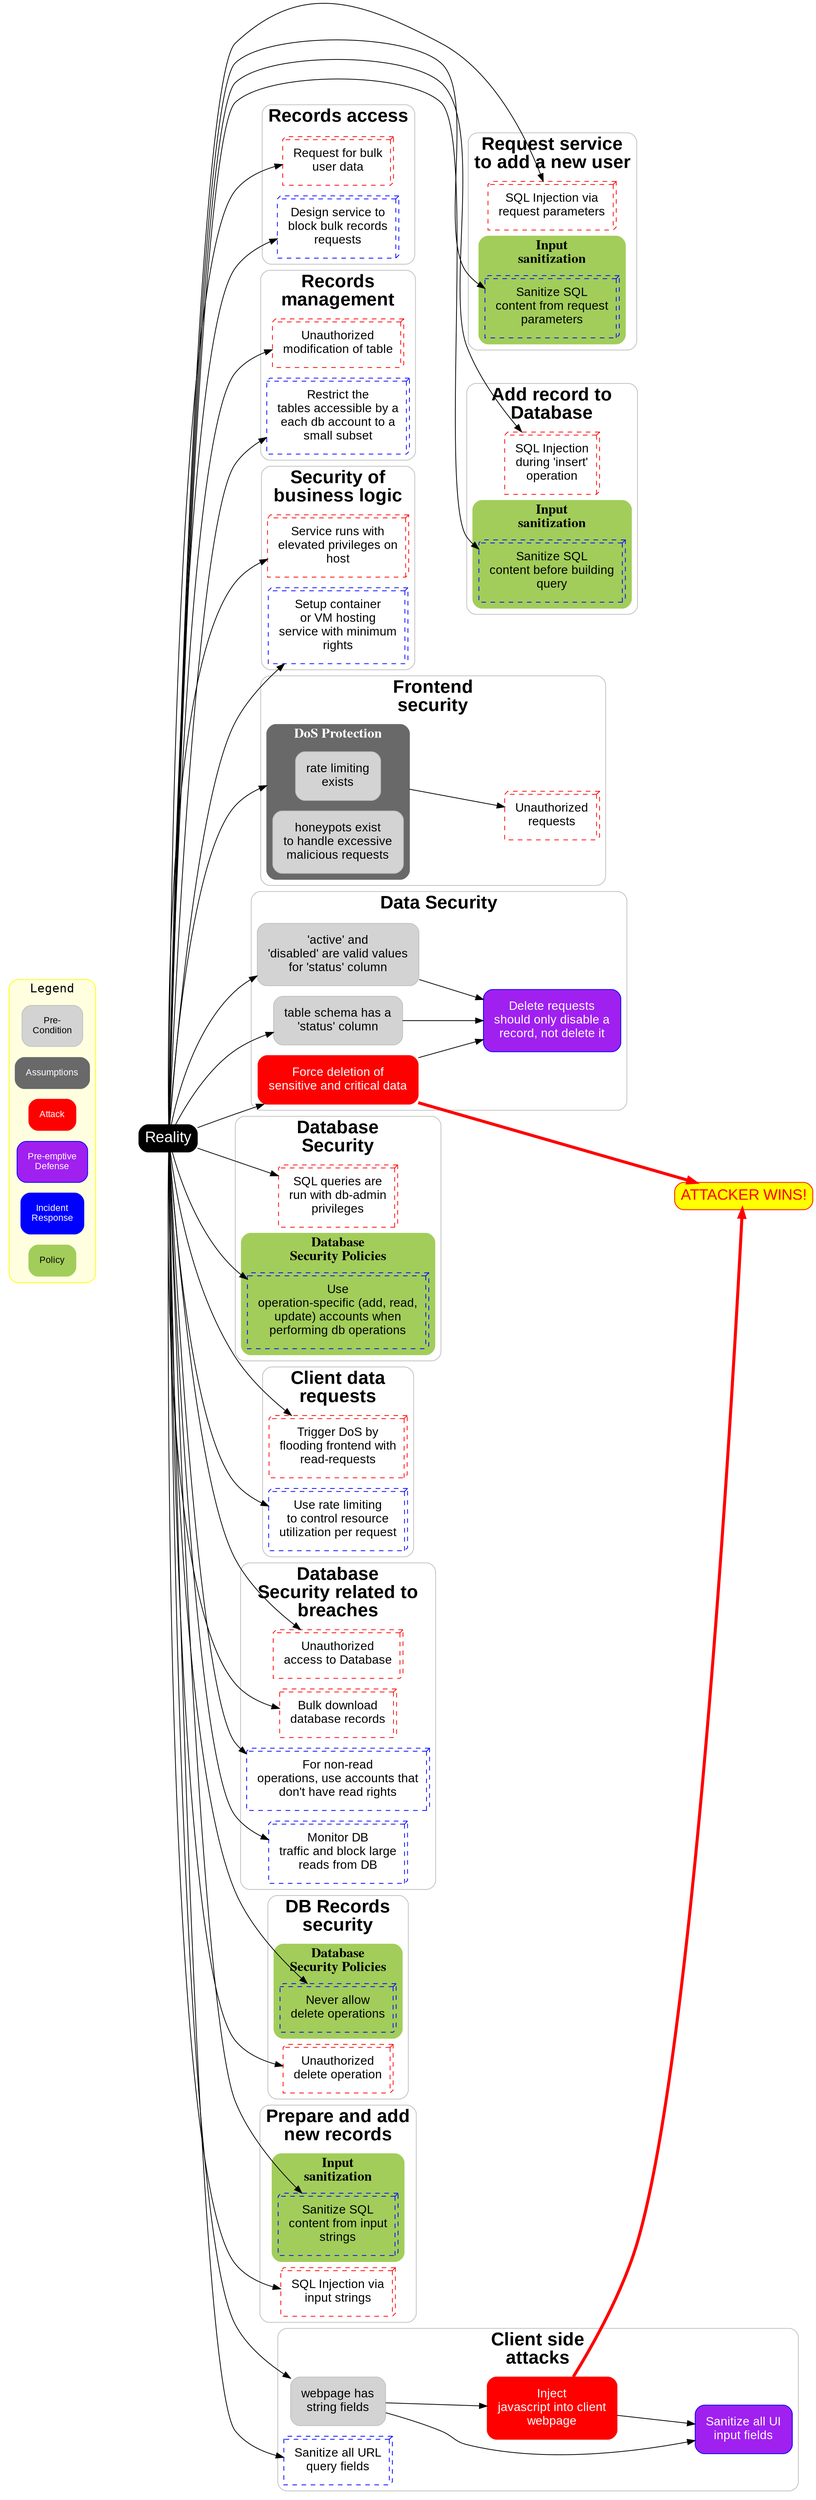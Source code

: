 digraph "top" {
  // Base Styling
  compound=true
  graph[style="filled, rounded" rankdir="LR" splines="true" overlap="false" nodesep="0.2" ranksep="0.9"];

  // Start and end nodes
  reality[ label="Reality"  fontname="Arial"  fontsize="20"  fontcolor="white"  fillcolor="black"  color="black"  shape="box"  style="filled, rounded" ]
  attacker_wins[ label="ATTACKER WINS!"  fontname="Arial"  fontsize="20"  fontcolor="red"  fillcolor="yellow"  color="red"  shape="box"  style="filled, rounded" ]
  subgraph cluster_Request_service_to_add_a_new_user {
    label=<<B>Request service<br></br>to add a new user</B>>
    graph[style="filled, rounded" rankdir="LR" splines="true" overlap="false" nodesep="0.2" ranksep="0.9" fontname="Arial"  fontsize="24"  fontcolor="black"  fillcolor="transparent"  color="gray" ];
    subgraph cluster_Input_sanitization {
      label=<<B>Input<br></br>sanitization</B>>
      graph[style="filled, rounded" rankdir="LR" splines="true" overlap="false" nodesep="0.2" ranksep="0.9" fontname="Times"  fontsize="18"  fontcolor="black"  fillcolor="darkolivegreen3"  color="darkolivegreen3" ];
      Sanitize_SQL_content_from_request_parameters[label="Sanitize SQL\ncontent from request\nparameters"  shape="box3d"  style="filled, dashed"  margin="0.2"  fontname="Arial"  fontsize="16"  fontcolor="black"  fillcolor="transparent"  color="blue"]
      {rank="same"; }
    }
    SQL_Injection_via_request_parameters[label="SQL Injection via\nrequest parameters"  shape="box3d"  style="filled, dashed"  margin="0.2"  fontname="Arial"  fontsize="16"  fontcolor="black"  fillcolor="transparent"  color="red"]
    {rank="same"; }
  }
  reality -> Sanitize_SQL_content_from_request_parameters
  reality -> SQL_Injection_via_request_parameters
  Sanitize_SQL_content_from_request_parameters -> attacker_wins[style="invis"]
  SQL_Injection_via_request_parameters -> attacker_wins[style="invis"]
  subgraph cluster_Add_record_to_Database {
    label=<<B>Add record to<br></br>Database</B>>
    graph[style="filled, rounded" rankdir="LR" splines="true" overlap="false" nodesep="0.2" ranksep="0.9" fontname="Arial"  fontsize="24"  fontcolor="black"  fillcolor="transparent"  color="gray" ];
    subgraph cluster_Input_sanitization {
      label=<<B>Input<br></br>sanitization</B>>
      graph[style="filled, rounded" rankdir="LR" splines="true" overlap="false" nodesep="0.2" ranksep="0.9" fontname="Times"  fontsize="18"  fontcolor="black"  fillcolor="darkolivegreen3"  color="darkolivegreen3" ];
      Sanitize_SQL_content_before_building_query[label="Sanitize SQL\ncontent before building\nquery"  shape="box3d"  style="filled, dashed"  margin="0.2"  fontname="Arial"  fontsize="16"  fontcolor="black"  fillcolor="transparent"  color="blue"]
      {rank="same"; }
    }
    SQL_Injection_during_insert_operation[label="SQL Injection\nduring 'insert'\noperation"  shape="box3d"  style="filled, dashed"  margin="0.2"  fontname="Arial"  fontsize="16"  fontcolor="black"  fillcolor="transparent"  color="red"]
    {rank="same"; }
  }
  reality -> Sanitize_SQL_content_before_building_query
  reality -> SQL_Injection_during_insert_operation
  Sanitize_SQL_content_before_building_query -> attacker_wins[style="invis"]
  SQL_Injection_during_insert_operation -> attacker_wins[style="invis"]
  subgraph cluster_Records_access {
    label=<<B>Records access</B>>
    graph[style="filled, rounded" rankdir="LR" splines="true" overlap="false" nodesep="0.2" ranksep="0.9" fontname="Arial"  fontsize="24"  fontcolor="black"  fillcolor="transparent"  color="gray" ];
    Request_for_bulk_user_data[label="Request for bulk\nuser data"  shape="box3d"  style="filled, dashed"  margin="0.2"  fontname="Arial"  fontsize="16"  fontcolor="black"  fillcolor="transparent"  color="red"]
    Design_service_to_block_bulk_records_requests[label="Design service to\nblock bulk records\nrequests"  shape="box3d"  style="filled, dashed"  margin="0.2"  fontname="Arial"  fontsize="16"  fontcolor="black"  fillcolor="transparent"  color="blue"]
    {rank="same"; }
  }
  reality -> Request_for_bulk_user_data
  reality -> Design_service_to_block_bulk_records_requests
  subgraph cluster_Records_management {
    label=<<B>Records<br></br>management</B>>
    graph[style="filled, rounded" rankdir="LR" splines="true" overlap="false" nodesep="0.2" ranksep="0.9" fontname="Arial"  fontsize="24"  fontcolor="black"  fillcolor="transparent"  color="gray" ];
    Unauthorized_modification_of_table[label="Unauthorized\nmodification of table"  shape="box3d"  style="filled, dashed"  margin="0.2"  fontname="Arial"  fontsize="16"  fontcolor="black"  fillcolor="transparent"  color="red"]
    Restrict_the_tables_accessible_by_a_each_db_account_to_a_small_subset[label="Restrict the\ntables accessible by a\neach db account to a\nsmall subset"  shape="box3d"  style="filled, dashed"  margin="0.2"  fontname="Arial"  fontsize="16"  fontcolor="black"  fillcolor="transparent"  color="blue"]
    {rank="same"; }
  }
  reality -> Unauthorized_modification_of_table
  reality -> Restrict_the_tables_accessible_by_a_each_db_account_to_a_small_subset
  subgraph cluster_Security_of_business_logic {
    label=<<B>Security of<br></br>business logic</B>>
    graph[style="filled, rounded" rankdir="LR" splines="true" overlap="false" nodesep="0.2" ranksep="0.9" fontname="Arial"  fontsize="24"  fontcolor="black"  fillcolor="transparent"  color="gray" ];
    Service_runs_with_elevated_privileges_on_host[label="Service runs with\nelevated privileges on\nhost"  shape="box3d"  style="filled, dashed"  margin="0.2"  fontname="Arial"  fontsize="16"  fontcolor="black"  fillcolor="transparent"  color="red"]
    Setup_container_or_VM_hosting_service_with_minimum_rights[label="Setup container\nor VM hosting\nservice with minimum\nrights"  shape="box3d"  style="filled, dashed"  margin="0.2"  fontname="Arial"  fontsize="16"  fontcolor="black"  fillcolor="transparent"  color="blue"]
    {rank="same"; }
  }
  reality -> Service_runs_with_elevated_privileges_on_host
  reality -> Setup_container_or_VM_hosting_service_with_minimum_rights
  subgraph cluster_Frontend_security {
    label=<<B>Frontend<br></br>security</B>>
    graph[style="filled, rounded" rankdir="LR" splines="true" overlap="false" nodesep="0.2" ranksep="0.9" fontname="Arial"  fontsize="24"  fontcolor="black"  fillcolor="transparent"  color="gray" ];
    subgraph cluster_DoS_Protection {
      label=<<B>DoS Protection</B>>
      graph[style="filled, rounded" rankdir="LR" splines="true" overlap="false" nodesep="0.2" ranksep="0.9" fontname="Times"  fontsize="18"  fontcolor="white"  fillcolor="dimgray"  color="dimgray" ];
      rate_limiting_exists[label="rate limiting\nexists"  shape="box"  style="filled, rounded"  margin="0.2"  fontname="Arial"  fontsize="16"  fontcolor="black"  fillcolor="lightgray"  color="gray"]
      honeypots_exist_to_handle_excessive_malicious_requests[label="honeypots exist\nto handle excessive\nmalicious requests"  shape="box"  style="filled, rounded"  margin="0.2"  fontname="Arial"  fontsize="16"  fontcolor="black"  fillcolor="lightgray"  color="gray"]
      {rank="same"; rate_limiting_exists; honeypots_exist_to_handle_excessive_malicious_requests; }
    }
    Unauthorized_requests[label="Unauthorized\nrequests"  shape="box3d"  style="filled, dashed"  margin="0.2"  fontname="Arial"  fontsize="16"  fontcolor="black"  fillcolor="transparent"  color="red"]
    {rank="same"; }
  }
  reality -> rate_limiting_exists[lhead=cluster_DoS_Protection]
  rate_limiting_exists -> Unauthorized_requests[ltail=cluster_DoS_Protection]
  Unauthorized_requests -> attacker_wins[style="invis"]
  subgraph cluster_Database_Security {
    label=<<B>Database<br></br>Security</B>>
    graph[style="filled, rounded" rankdir="LR" splines="true" overlap="false" nodesep="0.2" ranksep="0.9" fontname="Arial"  fontsize="24"  fontcolor="black"  fillcolor="transparent"  color="gray" ];
    subgraph cluster_Database_Security_Policies {
      label=<<B>Database<br></br>Security Policies</B>>
      graph[style="filled, rounded" rankdir="LR" splines="true" overlap="false" nodesep="0.2" ranksep="0.9" fontname="Times"  fontsize="18"  fontcolor="black"  fillcolor="darkolivegreen3"  color="darkolivegreen3" ];
      Use_operationspecific_add_read_update_accounts_when_performing_db_operations[label="Use\noperation-specific (add, read,\nupdate) accounts when\nperforming db operations"  shape="box3d"  style="filled, dashed"  margin="0.2"  fontname="Arial"  fontsize="16"  fontcolor="black"  fillcolor="transparent"  color="blue"]
      {rank="same"; }
    }
    SQL_queries_are_run_with_dbadmin_privileges[label="SQL queries are\nrun with db-admin\nprivileges"  shape="box3d"  style="filled, dashed"  margin="0.2"  fontname="Arial"  fontsize="16"  fontcolor="black"  fillcolor="transparent"  color="red"]
    {rank="same"; }
  }
  reality -> Use_operationspecific_add_read_update_accounts_when_performing_db_operations
  reality -> SQL_queries_are_run_with_dbadmin_privileges
  Use_operationspecific_add_read_update_accounts_when_performing_db_operations -> attacker_wins[style="invis"]
  SQL_queries_are_run_with_dbadmin_privileges -> attacker_wins[style="invis"]
  subgraph cluster_Data_Security {
    label=<<B>Data Security</B>>
    graph[style="filled, rounded" rankdir="LR" splines="true" overlap="false" nodesep="0.2" ranksep="0.9" fontname="Arial"  fontsize="24"  fontcolor="black"  fillcolor="transparent"  color="gray" ];
    Force_deletion_of_sensitive_and_critical_data[label="Force deletion of\nsensitive and critical data"  shape="box"  style="filled, rounded"  margin="0.2"  fontname="Arial"  fontsize="16"  fontcolor="white"  fillcolor="red"  color="red"]
    active_and_disabled_are_valid_values_for_status_column[label="'active' and\n'disabled' are valid values\nfor 'status' column"  shape="box"  style="filled, rounded"  margin="0.2"  fontname="Arial"  fontsize="16"  fontcolor="black"  fillcolor="lightgray"  color="gray"]
    Delete_requests_should_only_disable_a_record_not_delete_it[label="Delete requests\nshould only disable a\nrecord, not delete it"  shape="box"  style="filled, rounded"  margin="0.2"  fontname="Arial"  fontsize="16"  fontcolor="white"  fillcolor="purple"  color="blue"]
    table_schema_has_a_status_column[label="table schema has a\n'status' column"  shape="box"  style="filled, rounded"  margin="0.2"  fontname="Arial"  fontsize="16"  fontcolor="black"  fillcolor="lightgray"  color="gray"]
    {rank="same"; table_schema_has_a_status_column; active_and_disabled_are_valid_values_for_status_column; }
  }
  table_schema_has_a_status_column -> Delete_requests_should_only_disable_a_record_not_delete_it
  reality -> Force_deletion_of_sensitive_and_critical_data
  reality -> table_schema_has_a_status_column
  reality -> active_and_disabled_are_valid_values_for_status_column
  active_and_disabled_are_valid_values_for_status_column -> Delete_requests_should_only_disable_a_record_not_delete_it
  Force_deletion_of_sensitive_and_critical_data -> Delete_requests_should_only_disable_a_record_not_delete_it
  subgraph cluster_Client_data_requests {
    label=<<B>Client data<br></br>requests</B>>
    graph[style="filled, rounded" rankdir="LR" splines="true" overlap="false" nodesep="0.2" ranksep="0.9" fontname="Arial"  fontsize="24"  fontcolor="black"  fillcolor="transparent"  color="gray" ];
    Trigger_DoS_by_flooding_frontend_with_readrequests[label="Trigger DoS by\nflooding frontend with\nread-requests"  shape="box3d"  style="filled, dashed"  margin="0.2"  fontname="Arial"  fontsize="16"  fontcolor="black"  fillcolor="transparent"  color="red"]
    Use_rate_limiting_to_control_resource_utilization_per_request[label="Use rate limiting\nto control resource\nutilization per request"  shape="box3d"  style="filled, dashed"  margin="0.2"  fontname="Arial"  fontsize="16"  fontcolor="black"  fillcolor="transparent"  color="blue"]
    {rank="same"; }
  }
  reality -> Trigger_DoS_by_flooding_frontend_with_readrequests
  reality -> Use_rate_limiting_to_control_resource_utilization_per_request
  subgraph cluster_Database_Security_related_to_breaches {
    label=<<B>Database<br></br>Security related to<br></br>breaches</B>>
    graph[style="filled, rounded" rankdir="LR" splines="true" overlap="false" nodesep="0.2" ranksep="0.9" fontname="Arial"  fontsize="24"  fontcolor="black"  fillcolor="transparent"  color="gray" ];
    Unauthorized_access_to_Database[label="Unauthorized\naccess to Database"  shape="box3d"  style="filled, dashed"  margin="0.2"  fontname="Arial"  fontsize="16"  fontcolor="black"  fillcolor="transparent"  color="red"]
    Bulk_download_database_records[label="Bulk download\ndatabase records"  shape="box3d"  style="filled, dashed"  margin="0.2"  fontname="Arial"  fontsize="16"  fontcolor="black"  fillcolor="transparent"  color="red"]
    For_nonread_operations_use_accounts_that_dont_have_read_rights[label="For non-read\noperations, use accounts that\ndon't have read rights"  shape="box3d"  style="filled, dashed"  margin="0.2"  fontname="Arial"  fontsize="16"  fontcolor="black"  fillcolor="transparent"  color="blue"]
    Monitor_DB_traffic_and_block_large_reads_from_DB[label="Monitor DB\ntraffic and block large\nreads from DB"  shape="box3d"  style="filled, dashed"  margin="0.2"  fontname="Arial"  fontsize="16"  fontcolor="black"  fillcolor="transparent"  color="blue"]
    {rank="same"; }
  }
  reality -> Unauthorized_access_to_Database
  reality -> Bulk_download_database_records
  reality -> For_nonread_operations_use_accounts_that_dont_have_read_rights
  reality -> Monitor_DB_traffic_and_block_large_reads_from_DB
  subgraph cluster_DB_Records_security {
    label=<<B>DB Records<br></br>security</B>>
    graph[style="filled, rounded" rankdir="LR" splines="true" overlap="false" nodesep="0.2" ranksep="0.9" fontname="Arial"  fontsize="24"  fontcolor="black"  fillcolor="transparent"  color="gray" ];
    subgraph cluster_Database_Security_Policies {
      label=<<B>Database<br></br>Security Policies</B>>
      graph[style="filled, rounded" rankdir="LR" splines="true" overlap="false" nodesep="0.2" ranksep="0.9" fontname="Times"  fontsize="18"  fontcolor="black"  fillcolor="darkolivegreen3"  color="darkolivegreen3" ];
      Never_allow_delete_operations[label="Never allow\ndelete operations"  shape="box3d"  style="filled, dashed"  margin="0.2"  fontname="Arial"  fontsize="16"  fontcolor="black"  fillcolor="transparent"  color="blue"]
      {rank="same"; }
    }
    Unauthorized_delete_operation[label="Unauthorized\ndelete operation"  shape="box3d"  style="filled, dashed"  margin="0.2"  fontname="Arial"  fontsize="16"  fontcolor="black"  fillcolor="transparent"  color="red"]
    {rank="same"; }
  }
  reality -> Never_allow_delete_operations
  reality -> Unauthorized_delete_operation
  Never_allow_delete_operations -> attacker_wins[style="invis"]
  Unauthorized_delete_operation -> attacker_wins[style="invis"]
  subgraph cluster_Client_side_attacks {
    label=<<B>Client side<br></br>attacks</B>>
    graph[style="filled, rounded" rankdir="LR" splines="true" overlap="false" nodesep="0.2" ranksep="0.9" fontname="Arial"  fontsize="24"  fontcolor="black"  fillcolor="transparent"  color="gray" ];
    webpage_has_string_fields[label="webpage has\nstring fields"  shape="box"  style="filled, rounded"  margin="0.2"  fontname="Arial"  fontsize="16"  fontcolor="black"  fillcolor="lightgray"  color="gray"]
    Inject_javascript_into_client_webpage[label="Inject\njavascript into client\nwebpage"  shape="box"  style="filled, rounded"  margin="0.2"  fontname="Arial"  fontsize="16"  fontcolor="white"  fillcolor="red"  color="red"]
    Sanitize_all_UI_input_fields[label="Sanitize all UI\ninput fields"  shape="box"  style="filled, rounded"  margin="0.2"  fontname="Arial"  fontsize="16"  fontcolor="white"  fillcolor="purple"  color="blue"]
    Sanitize_all_URL_query_fields[label="Sanitize all URL\nquery fields"  shape="box3d"  style="filled, dashed"  margin="0.2"  fontname="Arial"  fontsize="16"  fontcolor="black"  fillcolor="transparent"  color="blue"]
    {rank="same"; webpage_has_string_fields; webpage_has_string_fields; }
  }
  reality -> webpage_has_string_fields
  reality -> Sanitize_all_URL_query_fields
  webpage_has_string_fields -> Inject_javascript_into_client_webpage
  webpage_has_string_fields -> Sanitize_all_UI_input_fields
  Inject_javascript_into_client_webpage -> Sanitize_all_UI_input_fields
  subgraph cluster_Prepare_and_add_new_records {
    label=<<B>Prepare and add<br></br>new records</B>>
    graph[style="filled, rounded" rankdir="LR" splines="true" overlap="false" nodesep="0.2" ranksep="0.9" fontname="Arial"  fontsize="24"  fontcolor="black"  fillcolor="transparent"  color="gray" ];
    subgraph cluster_Input_sanitization {
      label=<<B>Input<br></br>sanitization</B>>
      graph[style="filled, rounded" rankdir="LR" splines="true" overlap="false" nodesep="0.2" ranksep="0.9" fontname="Times"  fontsize="18"  fontcolor="black"  fillcolor="darkolivegreen3"  color="darkolivegreen3" ];
      Sanitize_SQL_content_from_input_strings[label="Sanitize SQL\ncontent from input\nstrings"  shape="box3d"  style="filled, dashed"  margin="0.2"  fontname="Arial"  fontsize="16"  fontcolor="black"  fillcolor="transparent"  color="blue"]
      {rank="same"; }
    }
    SQL_Injection_via_input_strings[label="SQL Injection via\ninput strings"  shape="box3d"  style="filled, dashed"  margin="0.2"  fontname="Arial"  fontsize="16"  fontcolor="black"  fillcolor="transparent"  color="red"]
    {rank="same"; }
  }
  reality -> Sanitize_SQL_content_from_input_strings
  reality -> SQL_Injection_via_input_strings
  Sanitize_SQL_content_from_input_strings -> attacker_wins[style="invis"]
  SQL_Injection_via_input_strings -> attacker_wins[style="invis"]
  Inject_javascript_into_client_webpage -> attacker_wins[ penwidth="4"  color="red" ]
  Force_deletion_of_sensitive_and_critical_data -> attacker_wins[ penwidth="4"  color="red" ]
  subgraph cluster_Legend {
    label="Legend"
    graph[style="filled, rounded" rankdir="LR" fontsize="16" splines="true" overlap="false" nodesep="0.1" ranksep="0.2" fontname="Courier" fillcolor="lightyellow" color="yellow"];
    A[label="Pre-\nCondition"  shape="box"  style="filled, rounded"  margin="0.2"  fontname="Arial"  fontsize="12"  fontcolor="black"  fillcolor="lightgray"  color="gray"]
    B[label="Assumptions"  shape="box"  style="filled, rounded"  margin="0.2"  fontname="Arial"  fontsize="12"  fontcolor="white"  fillcolor="dimgray"  color="dimgray"]
    C[label="Attack"  shape="box"  style="filled, rounded"  margin="0.2"  fontname="Arial"  fontsize="12"  fontcolor="white"  fillcolor="red"  color="red"]
    D[label="Pre-emptive\nDefense"  shape="box"  style="filled, rounded"  margin="0.2"  fontname="Arial"  fontsize="12"  fontcolor="white"  fillcolor="purple"  color="blue"]
    E[label="Incident\nResponse"  shape="box"  style="filled, rounded"  margin="0.2"  fontname="Arial"  fontsize="12"  fontcolor="white"  fillcolor="blue"  color="blue"]
    F[label="Policy"  shape="box"  style="filled, rounded"  margin="0.2"  fontname="Arial"  fontsize="12"  fontcolor="black"  fillcolor="darkolivegreen3"  color="darkolivegreen3"]
  }
  A -> reality [style="invis" ltail="cluster_Legend"]
  B -> reality [style="invis" ltail="cluster_Legend"]
  C -> reality [style="invis" ltail="cluster_Legend"]
  D -> reality [style="invis" ltail="cluster_Legend"]
  E -> reality [style="invis" ltail="cluster_Legend"]
  F -> reality [style="invis" ltail="cluster_Legend"]
}
